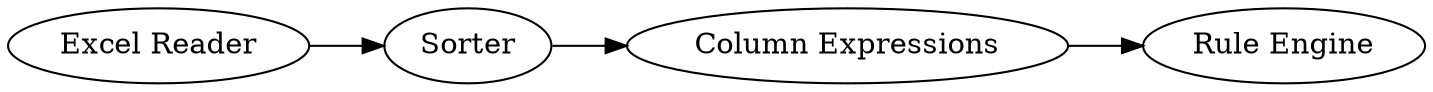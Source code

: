 digraph {
	2 -> 3
	3 -> 4
	1 -> 2
	1 [label="Excel Reader"]
	4 [label="Rule Engine"]
	3 [label="Column Expressions"]
	2 [label=Sorter]
	rankdir=LR
}
